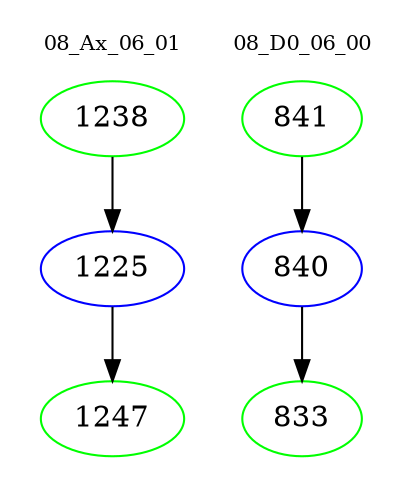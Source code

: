 digraph{
subgraph cluster_0 {
color = white
label = "08_Ax_06_01";
fontsize=10;
T0_1238 [label="1238", color="green"]
T0_1238 -> T0_1225 [color="black"]
T0_1225 [label="1225", color="blue"]
T0_1225 -> T0_1247 [color="black"]
T0_1247 [label="1247", color="green"]
}
subgraph cluster_1 {
color = white
label = "08_D0_06_00";
fontsize=10;
T1_841 [label="841", color="green"]
T1_841 -> T1_840 [color="black"]
T1_840 [label="840", color="blue"]
T1_840 -> T1_833 [color="black"]
T1_833 [label="833", color="green"]
}
}
